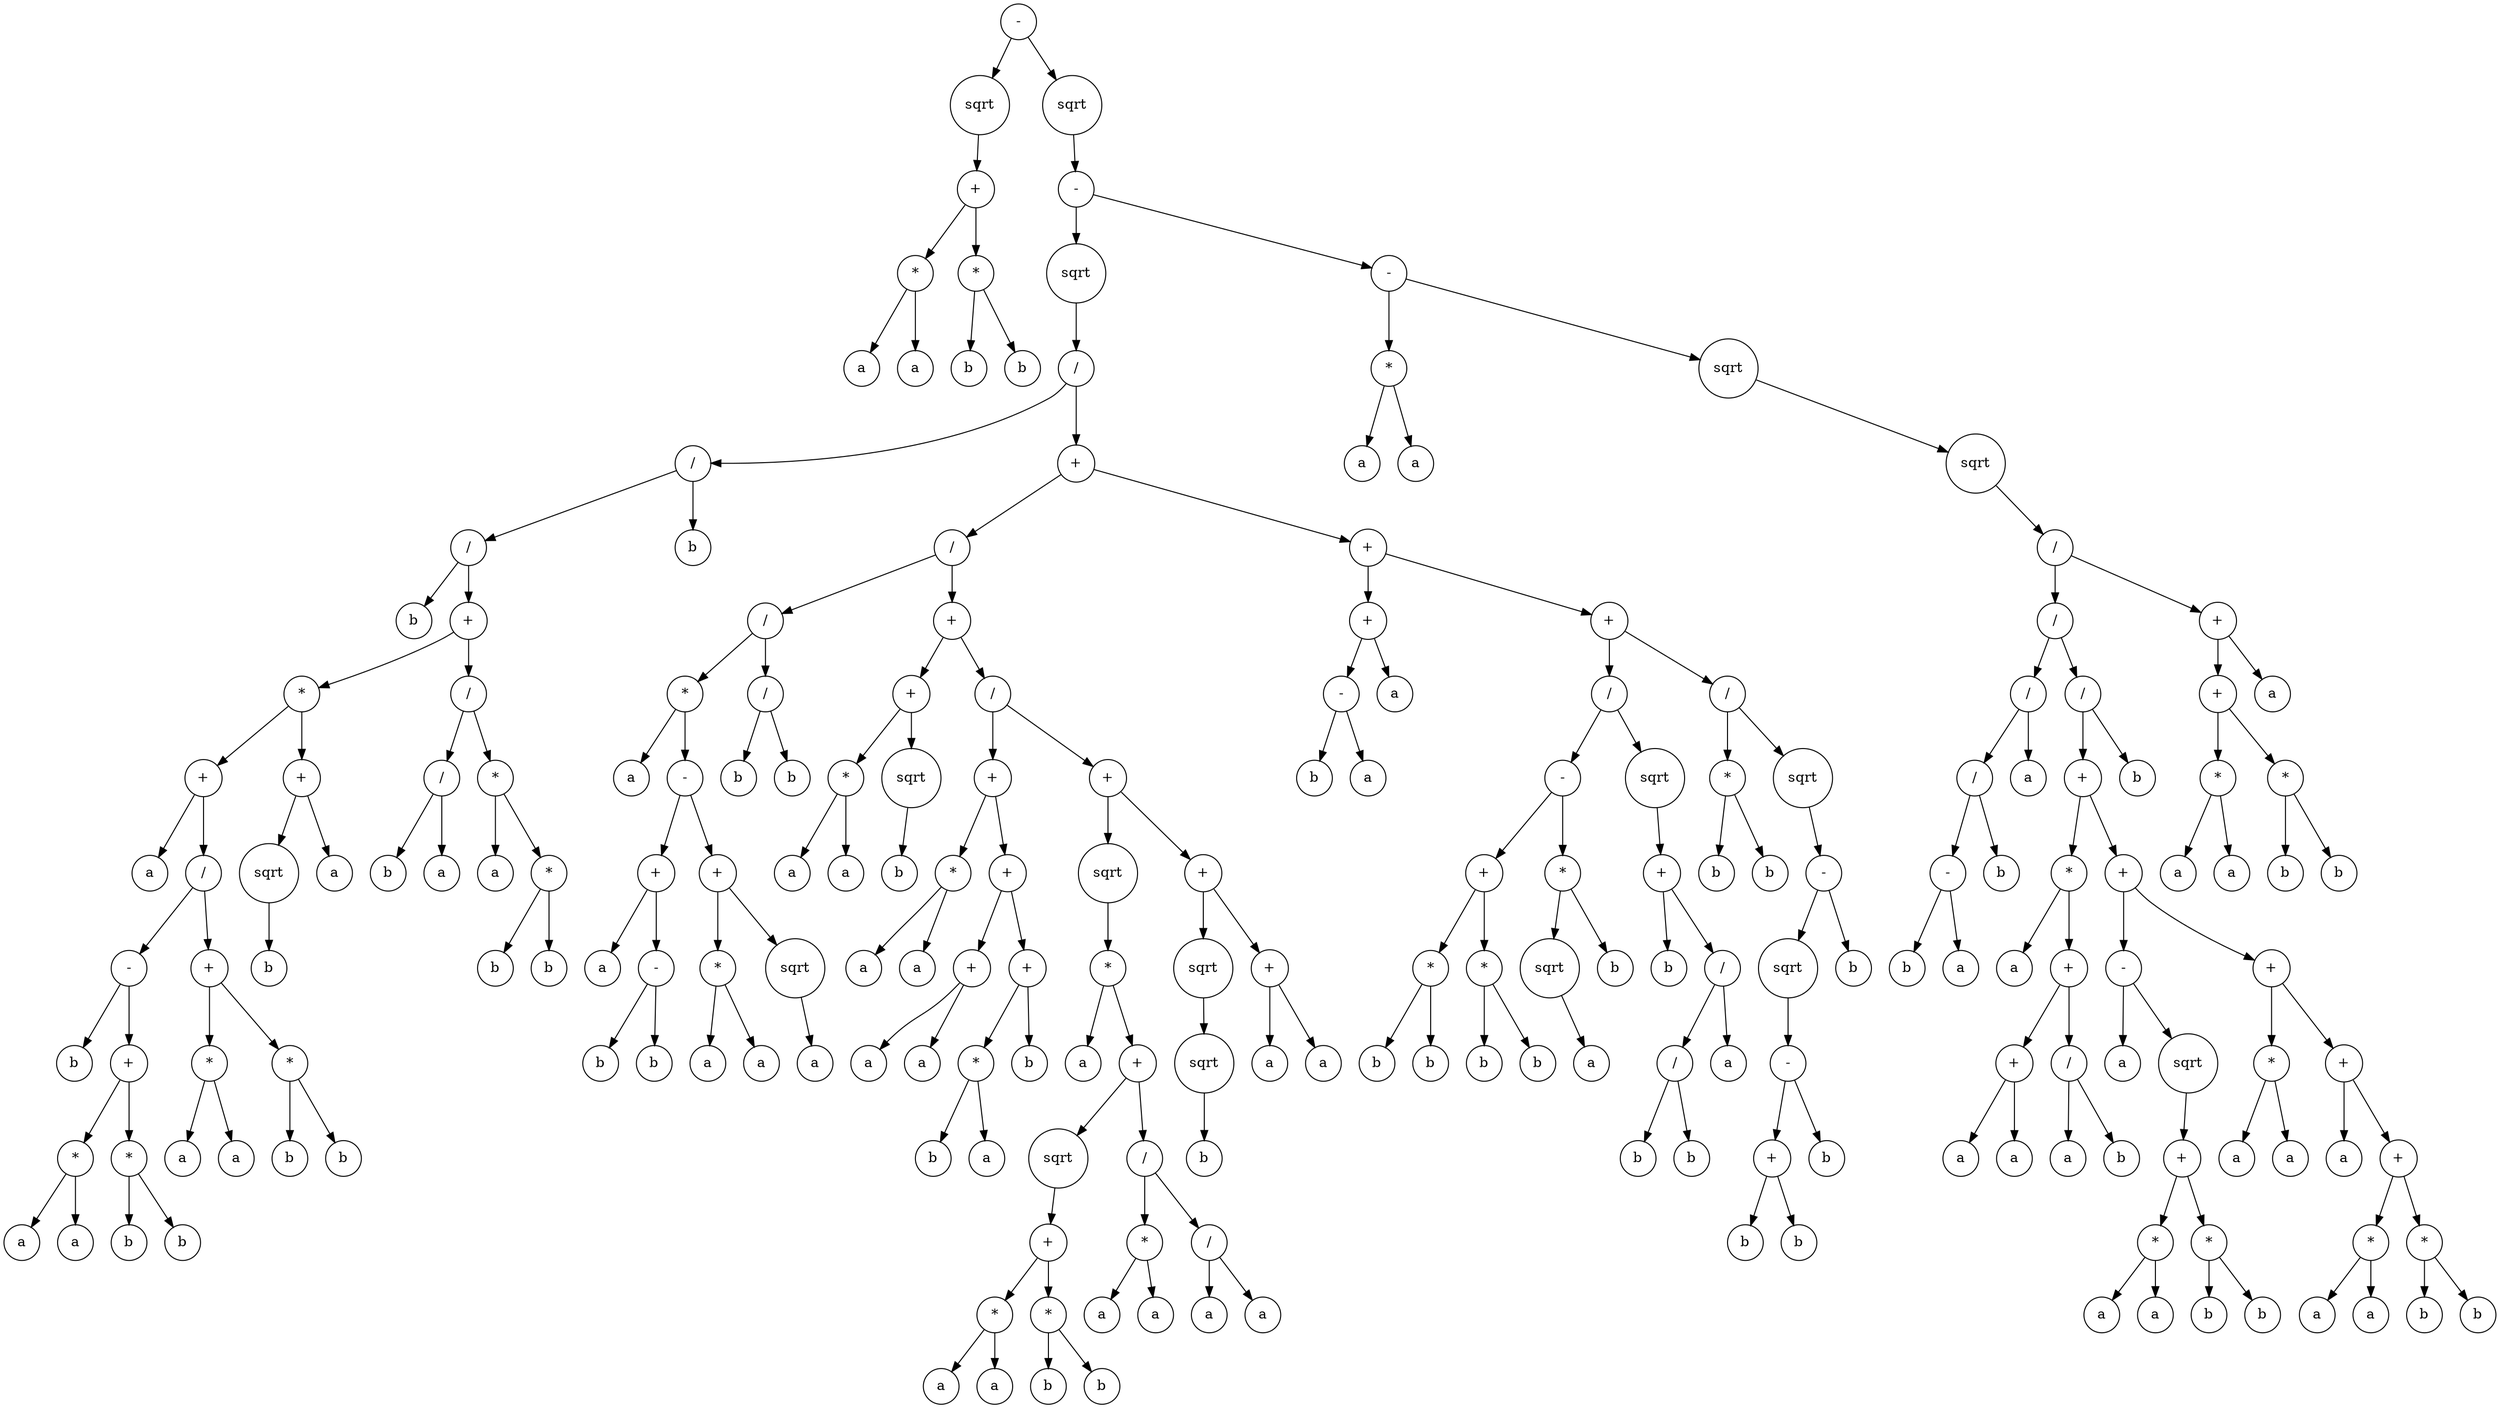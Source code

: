 digraph g {
graph [ordering=out];
node [shape=circle];
n[label = "-"];
n0[label = "sqrt"];
n00[label = "+"];
n000[label = "*"];
n0000[label = "a"];
n000 -> n0000;
n0001[label = "a"];
n000 -> n0001;
n00 -> n000;
n001[label = "*"];
n0010[label = "b"];
n001 -> n0010;
n0011[label = "b"];
n001 -> n0011;
n00 -> n001;
n0 -> n00;
n -> n0;
n1[label = "sqrt"];
n10[label = "-"];
n100[label = "sqrt"];
n1000[label = "/"];
n10000[label = "/"];
n100000[label = "/"];
n1000000[label = "b"];
n100000 -> n1000000;
n1000001[label = "+"];
n10000010[label = "*"];
n100000100[label = "+"];
n1000001000[label = "a"];
n100000100 -> n1000001000;
n1000001001[label = "/"];
n10000010010[label = "-"];
n100000100100[label = "b"];
n10000010010 -> n100000100100;
n100000100101[label = "+"];
n1000001001010[label = "*"];
n10000010010100[label = "a"];
n1000001001010 -> n10000010010100;
n10000010010101[label = "a"];
n1000001001010 -> n10000010010101;
n100000100101 -> n1000001001010;
n1000001001011[label = "*"];
n10000010010110[label = "b"];
n1000001001011 -> n10000010010110;
n10000010010111[label = "b"];
n1000001001011 -> n10000010010111;
n100000100101 -> n1000001001011;
n10000010010 -> n100000100101;
n1000001001 -> n10000010010;
n10000010011[label = "+"];
n100000100110[label = "*"];
n1000001001100[label = "a"];
n100000100110 -> n1000001001100;
n1000001001101[label = "a"];
n100000100110 -> n1000001001101;
n10000010011 -> n100000100110;
n100000100111[label = "*"];
n1000001001110[label = "b"];
n100000100111 -> n1000001001110;
n1000001001111[label = "b"];
n100000100111 -> n1000001001111;
n10000010011 -> n100000100111;
n1000001001 -> n10000010011;
n100000100 -> n1000001001;
n10000010 -> n100000100;
n100000101[label = "+"];
n1000001010[label = "sqrt"];
n10000010100[label = "b"];
n1000001010 -> n10000010100;
n100000101 -> n1000001010;
n1000001011[label = "a"];
n100000101 -> n1000001011;
n10000010 -> n100000101;
n1000001 -> n10000010;
n10000011[label = "/"];
n100000110[label = "/"];
n1000001100[label = "b"];
n100000110 -> n1000001100;
n1000001101[label = "a"];
n100000110 -> n1000001101;
n10000011 -> n100000110;
n100000111[label = "*"];
n1000001110[label = "a"];
n100000111 -> n1000001110;
n1000001111[label = "*"];
n10000011110[label = "b"];
n1000001111 -> n10000011110;
n10000011111[label = "b"];
n1000001111 -> n10000011111;
n100000111 -> n1000001111;
n10000011 -> n100000111;
n1000001 -> n10000011;
n100000 -> n1000001;
n10000 -> n100000;
n100001[label = "b"];
n10000 -> n100001;
n1000 -> n10000;
n10001[label = "+"];
n100010[label = "/"];
n1000100[label = "/"];
n10001000[label = "*"];
n100010000[label = "a"];
n10001000 -> n100010000;
n100010001[label = "-"];
n1000100010[label = "+"];
n10001000100[label = "a"];
n1000100010 -> n10001000100;
n10001000101[label = "-"];
n100010001010[label = "b"];
n10001000101 -> n100010001010;
n100010001011[label = "b"];
n10001000101 -> n100010001011;
n1000100010 -> n10001000101;
n100010001 -> n1000100010;
n1000100011[label = "+"];
n10001000110[label = "*"];
n100010001100[label = "a"];
n10001000110 -> n100010001100;
n100010001101[label = "a"];
n10001000110 -> n100010001101;
n1000100011 -> n10001000110;
n10001000111[label = "sqrt"];
n100010001110[label = "a"];
n10001000111 -> n100010001110;
n1000100011 -> n10001000111;
n100010001 -> n1000100011;
n10001000 -> n100010001;
n1000100 -> n10001000;
n10001001[label = "/"];
n100010010[label = "b"];
n10001001 -> n100010010;
n100010011[label = "b"];
n10001001 -> n100010011;
n1000100 -> n10001001;
n100010 -> n1000100;
n1000101[label = "+"];
n10001010[label = "+"];
n100010100[label = "*"];
n1000101000[label = "a"];
n100010100 -> n1000101000;
n1000101001[label = "a"];
n100010100 -> n1000101001;
n10001010 -> n100010100;
n100010101[label = "sqrt"];
n1000101010[label = "b"];
n100010101 -> n1000101010;
n10001010 -> n100010101;
n1000101 -> n10001010;
n10001011[label = "/"];
n100010110[label = "+"];
n1000101100[label = "*"];
n10001011000[label = "a"];
n1000101100 -> n10001011000;
n10001011001[label = "a"];
n1000101100 -> n10001011001;
n100010110 -> n1000101100;
n1000101101[label = "+"];
n10001011010[label = "+"];
n100010110100[label = "a"];
n10001011010 -> n100010110100;
n100010110101[label = "a"];
n10001011010 -> n100010110101;
n1000101101 -> n10001011010;
n10001011011[label = "+"];
n100010110110[label = "*"];
n1000101101100[label = "b"];
n100010110110 -> n1000101101100;
n1000101101101[label = "a"];
n100010110110 -> n1000101101101;
n10001011011 -> n100010110110;
n100010110111[label = "b"];
n10001011011 -> n100010110111;
n1000101101 -> n10001011011;
n100010110 -> n1000101101;
n10001011 -> n100010110;
n100010111[label = "+"];
n1000101110[label = "sqrt"];
n10001011100[label = "*"];
n100010111000[label = "a"];
n10001011100 -> n100010111000;
n100010111001[label = "+"];
n1000101110010[label = "sqrt"];
n10001011100100[label = "+"];
n100010111001000[label = "*"];
n1000101110010000[label = "a"];
n100010111001000 -> n1000101110010000;
n1000101110010001[label = "a"];
n100010111001000 -> n1000101110010001;
n10001011100100 -> n100010111001000;
n100010111001001[label = "*"];
n1000101110010010[label = "b"];
n100010111001001 -> n1000101110010010;
n1000101110010011[label = "b"];
n100010111001001 -> n1000101110010011;
n10001011100100 -> n100010111001001;
n1000101110010 -> n10001011100100;
n100010111001 -> n1000101110010;
n1000101110011[label = "/"];
n10001011100110[label = "*"];
n100010111001100[label = "a"];
n10001011100110 -> n100010111001100;
n100010111001101[label = "a"];
n10001011100110 -> n100010111001101;
n1000101110011 -> n10001011100110;
n10001011100111[label = "/"];
n100010111001110[label = "a"];
n10001011100111 -> n100010111001110;
n100010111001111[label = "a"];
n10001011100111 -> n100010111001111;
n1000101110011 -> n10001011100111;
n100010111001 -> n1000101110011;
n10001011100 -> n100010111001;
n1000101110 -> n10001011100;
n100010111 -> n1000101110;
n1000101111[label = "+"];
n10001011110[label = "sqrt"];
n100010111100[label = "sqrt"];
n1000101111000[label = "b"];
n100010111100 -> n1000101111000;
n10001011110 -> n100010111100;
n1000101111 -> n10001011110;
n10001011111[label = "+"];
n100010111110[label = "a"];
n10001011111 -> n100010111110;
n100010111111[label = "a"];
n10001011111 -> n100010111111;
n1000101111 -> n10001011111;
n100010111 -> n1000101111;
n10001011 -> n100010111;
n1000101 -> n10001011;
n100010 -> n1000101;
n10001 -> n100010;
n100011[label = "+"];
n1000110[label = "+"];
n10001100[label = "-"];
n100011000[label = "b"];
n10001100 -> n100011000;
n100011001[label = "a"];
n10001100 -> n100011001;
n1000110 -> n10001100;
n10001101[label = "a"];
n1000110 -> n10001101;
n100011 -> n1000110;
n1000111[label = "+"];
n10001110[label = "/"];
n100011100[label = "-"];
n1000111000[label = "+"];
n10001110000[label = "*"];
n100011100000[label = "b"];
n10001110000 -> n100011100000;
n100011100001[label = "b"];
n10001110000 -> n100011100001;
n1000111000 -> n10001110000;
n10001110001[label = "*"];
n100011100010[label = "b"];
n10001110001 -> n100011100010;
n100011100011[label = "b"];
n10001110001 -> n100011100011;
n1000111000 -> n10001110001;
n100011100 -> n1000111000;
n1000111001[label = "*"];
n10001110010[label = "sqrt"];
n100011100100[label = "a"];
n10001110010 -> n100011100100;
n1000111001 -> n10001110010;
n10001110011[label = "b"];
n1000111001 -> n10001110011;
n100011100 -> n1000111001;
n10001110 -> n100011100;
n100011101[label = "sqrt"];
n1000111010[label = "+"];
n10001110100[label = "b"];
n1000111010 -> n10001110100;
n10001110101[label = "/"];
n100011101010[label = "/"];
n1000111010100[label = "b"];
n100011101010 -> n1000111010100;
n1000111010101[label = "b"];
n100011101010 -> n1000111010101;
n10001110101 -> n100011101010;
n100011101011[label = "a"];
n10001110101 -> n100011101011;
n1000111010 -> n10001110101;
n100011101 -> n1000111010;
n10001110 -> n100011101;
n1000111 -> n10001110;
n10001111[label = "/"];
n100011110[label = "*"];
n1000111100[label = "b"];
n100011110 -> n1000111100;
n1000111101[label = "b"];
n100011110 -> n1000111101;
n10001111 -> n100011110;
n100011111[label = "sqrt"];
n1000111110[label = "-"];
n10001111100[label = "sqrt"];
n100011111000[label = "-"];
n1000111110000[label = "+"];
n10001111100000[label = "b"];
n1000111110000 -> n10001111100000;
n10001111100001[label = "b"];
n1000111110000 -> n10001111100001;
n100011111000 -> n1000111110000;
n1000111110001[label = "b"];
n100011111000 -> n1000111110001;
n10001111100 -> n100011111000;
n1000111110 -> n10001111100;
n10001111101[label = "b"];
n1000111110 -> n10001111101;
n100011111 -> n1000111110;
n10001111 -> n100011111;
n1000111 -> n10001111;
n100011 -> n1000111;
n10001 -> n100011;
n1000 -> n10001;
n100 -> n1000;
n10 -> n100;
n101[label = "-"];
n1010[label = "*"];
n10100[label = "a"];
n1010 -> n10100;
n10101[label = "a"];
n1010 -> n10101;
n101 -> n1010;
n1011[label = "sqrt"];
n10110[label = "sqrt"];
n101100[label = "/"];
n1011000[label = "/"];
n10110000[label = "/"];
n101100000[label = "/"];
n1011000000[label = "-"];
n10110000000[label = "b"];
n1011000000 -> n10110000000;
n10110000001[label = "a"];
n1011000000 -> n10110000001;
n101100000 -> n1011000000;
n1011000001[label = "b"];
n101100000 -> n1011000001;
n10110000 -> n101100000;
n101100001[label = "a"];
n10110000 -> n101100001;
n1011000 -> n10110000;
n10110001[label = "/"];
n101100010[label = "+"];
n1011000100[label = "*"];
n10110001000[label = "a"];
n1011000100 -> n10110001000;
n10110001001[label = "+"];
n101100010010[label = "+"];
n1011000100100[label = "a"];
n101100010010 -> n1011000100100;
n1011000100101[label = "a"];
n101100010010 -> n1011000100101;
n10110001001 -> n101100010010;
n101100010011[label = "/"];
n1011000100110[label = "a"];
n101100010011 -> n1011000100110;
n1011000100111[label = "b"];
n101100010011 -> n1011000100111;
n10110001001 -> n101100010011;
n1011000100 -> n10110001001;
n101100010 -> n1011000100;
n1011000101[label = "+"];
n10110001010[label = "-"];
n101100010100[label = "a"];
n10110001010 -> n101100010100;
n101100010101[label = "sqrt"];
n1011000101010[label = "+"];
n10110001010100[label = "*"];
n101100010101000[label = "a"];
n10110001010100 -> n101100010101000;
n101100010101001[label = "a"];
n10110001010100 -> n101100010101001;
n1011000101010 -> n10110001010100;
n10110001010101[label = "*"];
n101100010101010[label = "b"];
n10110001010101 -> n101100010101010;
n101100010101011[label = "b"];
n10110001010101 -> n101100010101011;
n1011000101010 -> n10110001010101;
n101100010101 -> n1011000101010;
n10110001010 -> n101100010101;
n1011000101 -> n10110001010;
n10110001011[label = "+"];
n101100010110[label = "*"];
n1011000101100[label = "a"];
n101100010110 -> n1011000101100;
n1011000101101[label = "a"];
n101100010110 -> n1011000101101;
n10110001011 -> n101100010110;
n101100010111[label = "+"];
n1011000101110[label = "a"];
n101100010111 -> n1011000101110;
n1011000101111[label = "+"];
n10110001011110[label = "*"];
n101100010111100[label = "a"];
n10110001011110 -> n101100010111100;
n101100010111101[label = "a"];
n10110001011110 -> n101100010111101;
n1011000101111 -> n10110001011110;
n10110001011111[label = "*"];
n101100010111110[label = "b"];
n10110001011111 -> n101100010111110;
n101100010111111[label = "b"];
n10110001011111 -> n101100010111111;
n1011000101111 -> n10110001011111;
n101100010111 -> n1011000101111;
n10110001011 -> n101100010111;
n1011000101 -> n10110001011;
n101100010 -> n1011000101;
n10110001 -> n101100010;
n101100011[label = "b"];
n10110001 -> n101100011;
n1011000 -> n10110001;
n101100 -> n1011000;
n1011001[label = "+"];
n10110010[label = "+"];
n101100100[label = "*"];
n1011001000[label = "a"];
n101100100 -> n1011001000;
n1011001001[label = "a"];
n101100100 -> n1011001001;
n10110010 -> n101100100;
n101100101[label = "*"];
n1011001010[label = "b"];
n101100101 -> n1011001010;
n1011001011[label = "b"];
n101100101 -> n1011001011;
n10110010 -> n101100101;
n1011001 -> n10110010;
n10110011[label = "a"];
n1011001 -> n10110011;
n101100 -> n1011001;
n10110 -> n101100;
n1011 -> n10110;
n101 -> n1011;
n10 -> n101;
n1 -> n10;
n -> n1;
}
